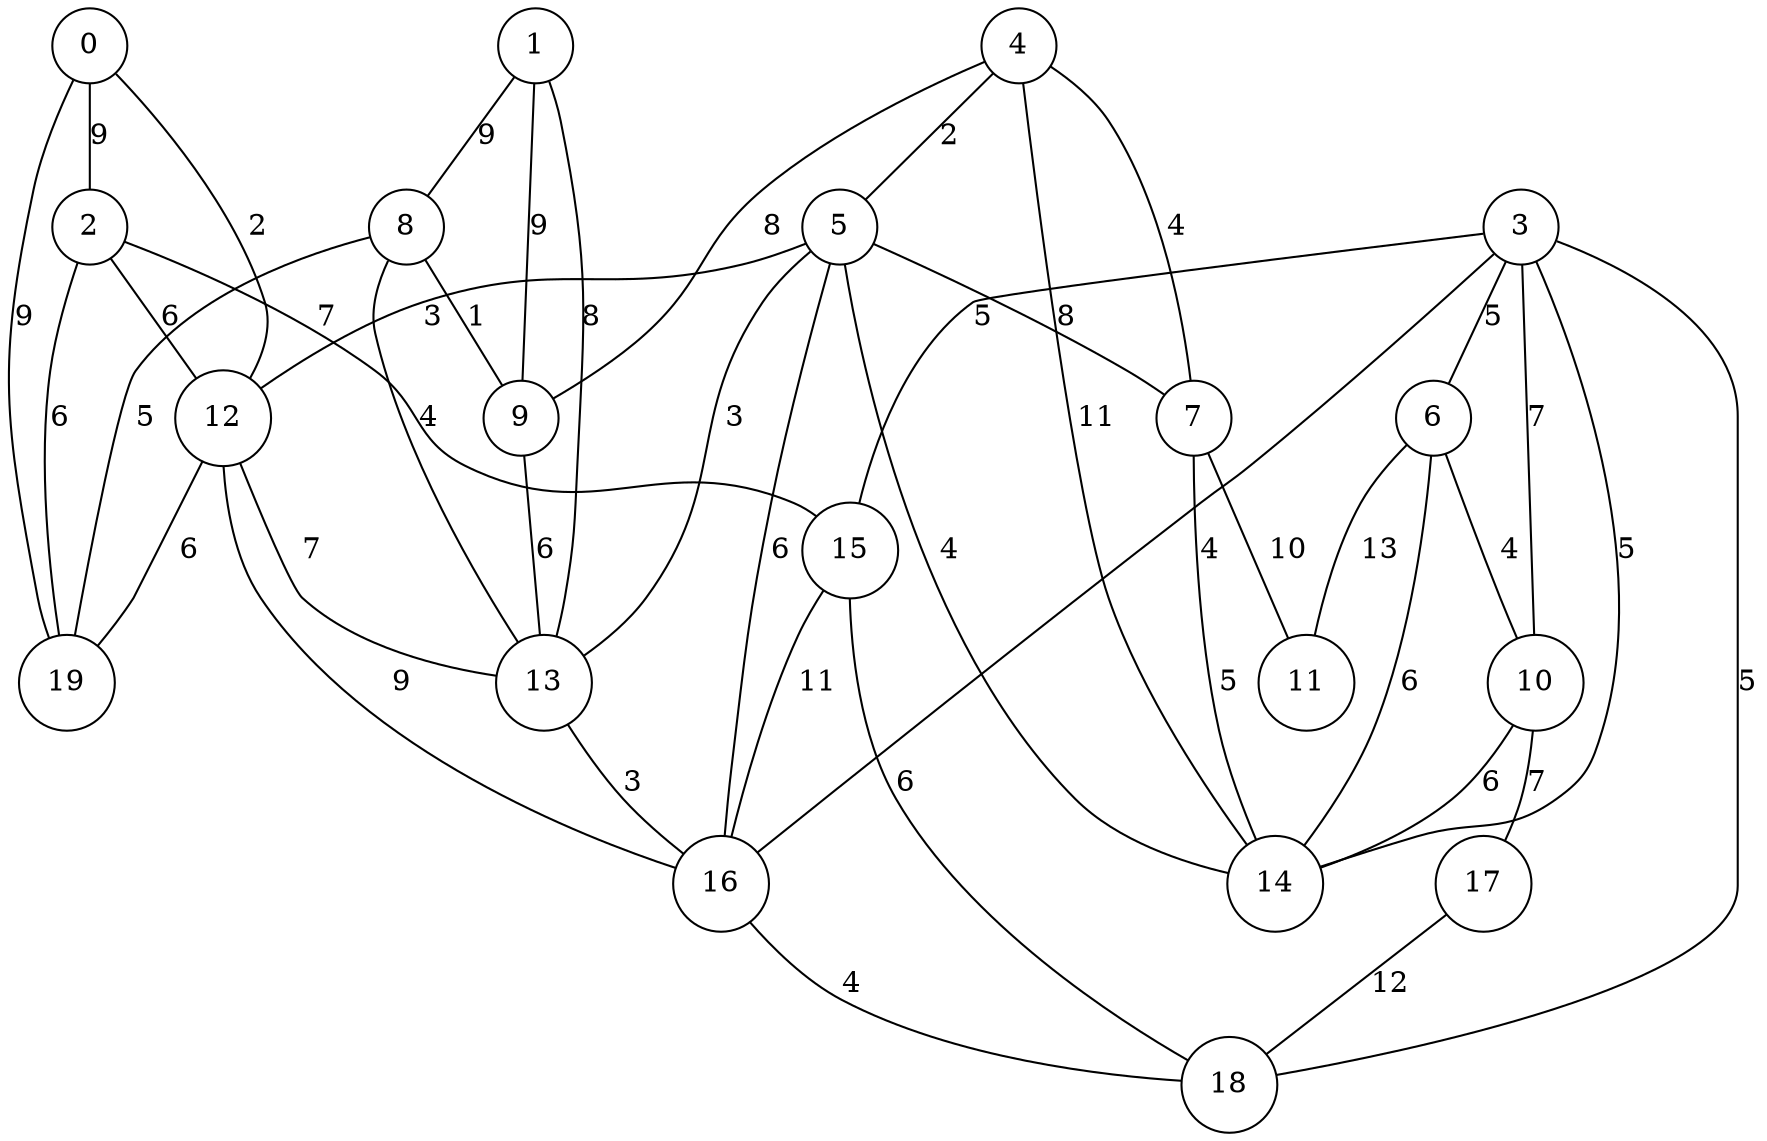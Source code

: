 graph qubit_interaction_graph {
    node [shape=circle];
    0 -- 12 [label=2];
    0 -- 2 [label=9];
    0 -- 19 [label=9];
    1 -- 9 [label=9];
    1 -- 8 [label=9];
    1 -- 13 [label=8];
    2 -- 19 [label=6];
    2 -- 12 [label=6];
    2 -- 15 [label=7];
    3 -- 15 [label=5];
    3 -- 6 [label=5];
    3 -- 18 [label=5];
    3 -- 16 [label=4];
    3 -- 14 [label=5];
    3 -- 10 [label=7];
    4 -- 9 [label=8];
    4 -- 14 [label=11];
    4 -- 7 [label=4];
    4 -- 5 [label=2];
    5 -- 13 [label=3];
    5 -- 7 [label=8];
    5 -- 12 [label=3];
    5 -- 16 [label=6];
    5 -- 14 [label=4];
    6 -- 11 [label=13];
    6 -- 14 [label=6];
    6 -- 10 [label=4];
    7 -- 11 [label=10];
    7 -- 14 [label=5];
    8 -- 19 [label=5];
    8 -- 13 [label=4];
    8 -- 9 [label=1];
    9 -- 13 [label=6];
    10 -- 17 [label=7];
    10 -- 14 [label=6];
    12 -- 16 [label=9];
    12 -- 13 [label=7];
    12 -- 19 [label=6];
    13 -- 16 [label=3];
    15 -- 18 [label=6];
    15 -- 16 [label=11];
    16 -- 18 [label=4];
    17 -- 18 [label=12];
}